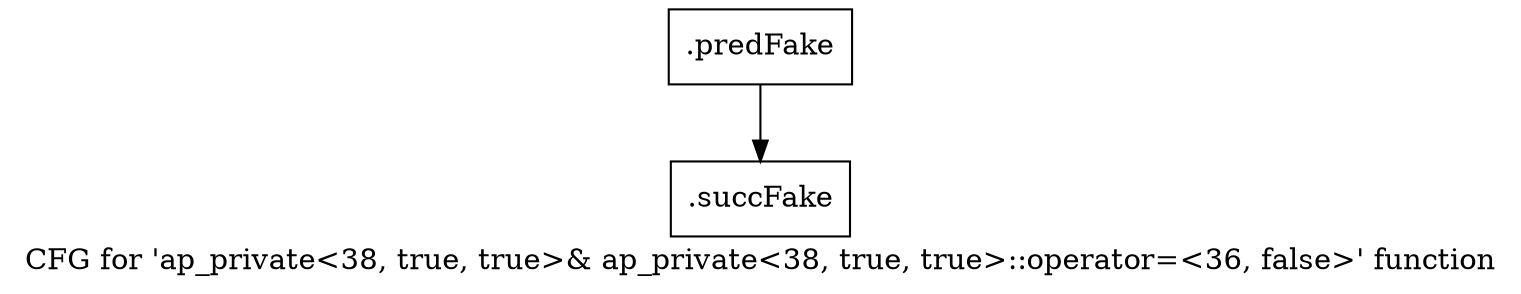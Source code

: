digraph "CFG for 'ap_private\<38, true, true\>& ap_private\<38, true, true\>::operator=\<36, false\>' function" {
	label="CFG for 'ap_private\<38, true, true\>& ap_private\<38, true, true\>::operator=\<36, false\>' function";

	Node0x5d5d910 [shape=record,filename="",linenumber="",label="{.predFake}"];
	Node0x5d5d910 -> Node0x627dc50[ callList="" memoryops="" filename="/mnt/xilinx/Vitis_HLS/2021.2/include/etc/ap_private.h" execusionnum="5"];
	Node0x627dc50 [shape=record,filename="/mnt/xilinx/Vitis_HLS/2021.2/include/etc/ap_private.h",linenumber="1486",label="{.succFake}"];
}
